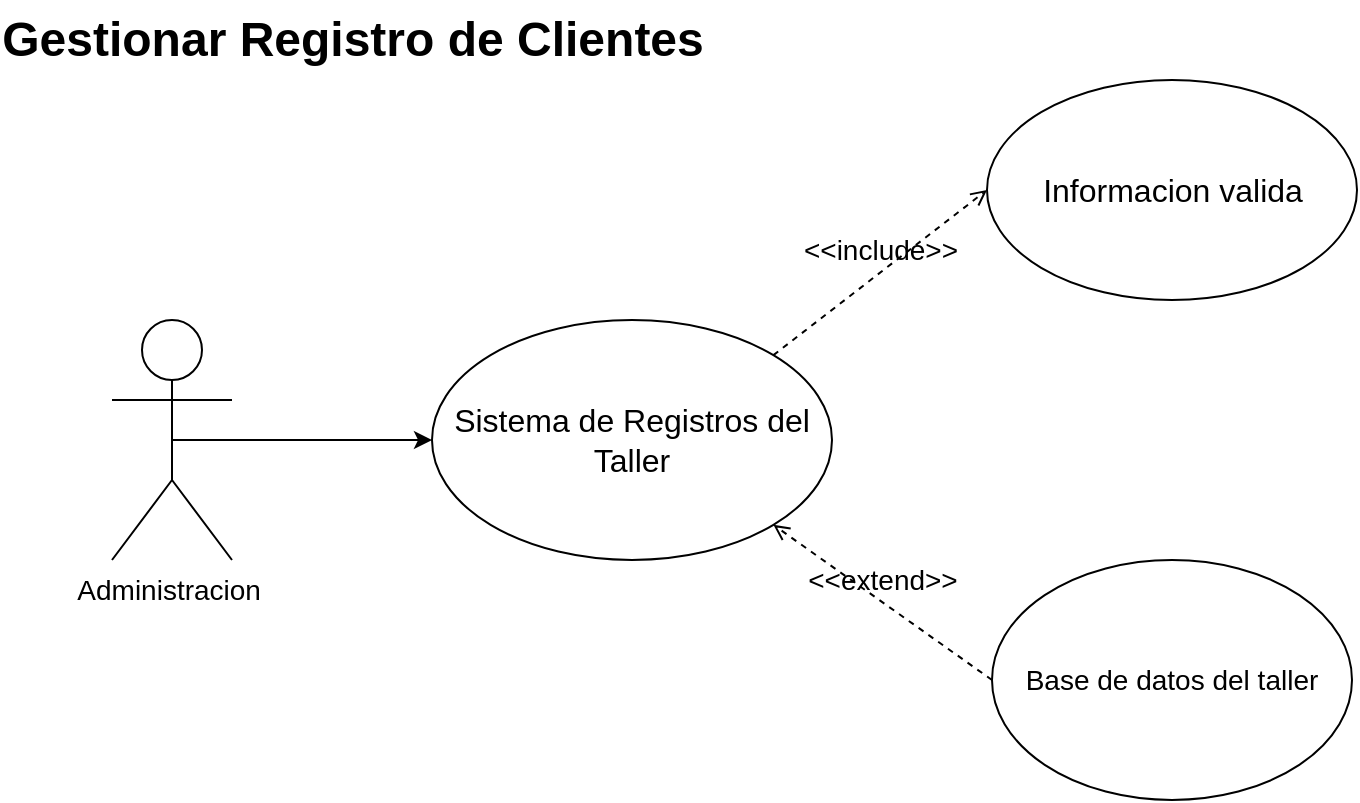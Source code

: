 <mxfile version="22.0.4" type="github">
  <diagram name="Page-1" id="mMhar8rW_IZ0MnOUz2Ne">
    <mxGraphModel dx="1434" dy="790" grid="1" gridSize="10" guides="1" tooltips="1" connect="1" arrows="1" fold="1" page="1" pageScale="1" pageWidth="850" pageHeight="1100" math="0" shadow="0">
      <root>
        <mxCell id="0" />
        <mxCell id="1" parent="0" />
        <mxCell id="v_2QjZliGucBdYu-LnCs-5" style="edgeStyle=orthogonalEdgeStyle;rounded=0;orthogonalLoop=1;jettySize=auto;html=1;exitX=0.5;exitY=0.5;exitDx=0;exitDy=0;exitPerimeter=0;entryX=0;entryY=0.5;entryDx=0;entryDy=0;" edge="1" parent="1" source="v_2QjZliGucBdYu-LnCs-1" target="v_2QjZliGucBdYu-LnCs-6">
          <mxGeometry relative="1" as="geometry">
            <mxPoint x="320" y="260" as="targetPoint" />
          </mxGeometry>
        </mxCell>
        <mxCell id="v_2QjZliGucBdYu-LnCs-1" value="&lt;font style=&quot;font-size: 14px;&quot;&gt;Administracion&amp;nbsp;&lt;/font&gt;" style="shape=umlActor;verticalLabelPosition=bottom;verticalAlign=top;html=1;outlineConnect=0;" vertex="1" parent="1">
          <mxGeometry x="120" y="200" width="60" height="120" as="geometry" />
        </mxCell>
        <mxCell id="v_2QjZliGucBdYu-LnCs-2" value="Gestionar Registro de Clientes" style="text;strokeColor=none;fillColor=none;html=1;fontSize=24;fontStyle=1;verticalAlign=middle;align=center;" vertex="1" parent="1">
          <mxGeometry x="190" y="40" width="100" height="40" as="geometry" />
        </mxCell>
        <mxCell id="v_2QjZliGucBdYu-LnCs-6" value="&lt;font style=&quot;font-size: 16px;&quot;&gt;Sistema de Registros del Taller&lt;/font&gt;" style="ellipse;whiteSpace=wrap;html=1;" vertex="1" parent="1">
          <mxGeometry x="280" y="200" width="200" height="120" as="geometry" />
        </mxCell>
        <mxCell id="v_2QjZliGucBdYu-LnCs-7" value="&lt;font style=&quot;font-size: 14px;&quot;&gt;&amp;lt;&amp;lt;include&amp;gt;&amp;gt;&lt;/font&gt;" style="html=1;verticalAlign=bottom;labelBackgroundColor=none;endArrow=open;endFill=0;dashed=1;rounded=0;exitX=1;exitY=0;exitDx=0;exitDy=0;entryX=0;entryY=0.5;entryDx=0;entryDy=0;" edge="1" parent="1" source="v_2QjZliGucBdYu-LnCs-6" target="v_2QjZliGucBdYu-LnCs-8">
          <mxGeometry width="160" relative="1" as="geometry">
            <mxPoint x="470" y="300" as="sourcePoint" />
            <mxPoint x="550" y="150" as="targetPoint" />
          </mxGeometry>
        </mxCell>
        <mxCell id="v_2QjZliGucBdYu-LnCs-8" value="&lt;font style=&quot;font-size: 16px;&quot;&gt;Informacion valida&lt;/font&gt;" style="ellipse;whiteSpace=wrap;html=1;" vertex="1" parent="1">
          <mxGeometry x="557.5" y="80" width="185" height="110" as="geometry" />
        </mxCell>
        <mxCell id="v_2QjZliGucBdYu-LnCs-10" value="&lt;font style=&quot;font-size: 14px;&quot;&gt;Base de datos del taller&lt;/font&gt;" style="ellipse;whiteSpace=wrap;html=1;" vertex="1" parent="1">
          <mxGeometry x="560" y="320" width="180" height="120" as="geometry" />
        </mxCell>
        <mxCell id="v_2QjZliGucBdYu-LnCs-11" value="&lt;font style=&quot;font-size: 14px;&quot;&gt;&amp;lt;&amp;lt;extend&amp;gt;&amp;gt;&lt;/font&gt;" style="html=1;verticalAlign=bottom;labelBackgroundColor=none;endArrow=open;endFill=0;dashed=1;rounded=0;exitX=0;exitY=0.5;exitDx=0;exitDy=0;entryX=1;entryY=1;entryDx=0;entryDy=0;" edge="1" parent="1" source="v_2QjZliGucBdYu-LnCs-10" target="v_2QjZliGucBdYu-LnCs-6">
          <mxGeometry width="160" relative="1" as="geometry">
            <mxPoint x="470" y="390" as="sourcePoint" />
            <mxPoint x="630" y="390" as="targetPoint" />
          </mxGeometry>
        </mxCell>
      </root>
    </mxGraphModel>
  </diagram>
</mxfile>
